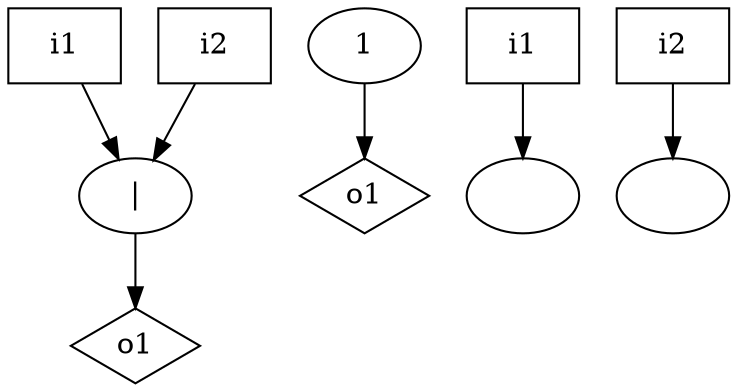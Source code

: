 digraph G {
n0 [label="|"];
n2 [label="i1",shape="box"];
n3 [label="i2",shape="box"];
n4 [label="o1",shape="diamond"];
n5 [label="1"];
n7 [label="i1",shape="box"];
n8 [label="i2",shape="box"];
n9 [label="o1",shape="diamond"];
n1 [label=""];
n10 [label=""];
n0 -> n4
n2 -> n0
n3 -> n0
n5 -> n9
n7 -> n10
n8 -> n1
}